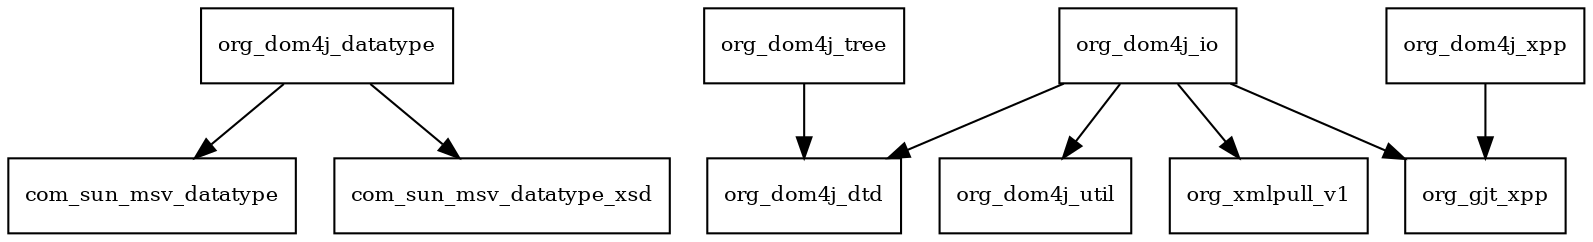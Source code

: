 digraph dom4j_2_1_1_package_dependencies {
  node [shape = box, fontsize=10.0];
  org_dom4j_datatype -> com_sun_msv_datatype;
  org_dom4j_datatype -> com_sun_msv_datatype_xsd;
  org_dom4j_io -> org_dom4j_dtd;
  org_dom4j_io -> org_dom4j_util;
  org_dom4j_io -> org_gjt_xpp;
  org_dom4j_io -> org_xmlpull_v1;
  org_dom4j_tree -> org_dom4j_dtd;
  org_dom4j_xpp -> org_gjt_xpp;
}
